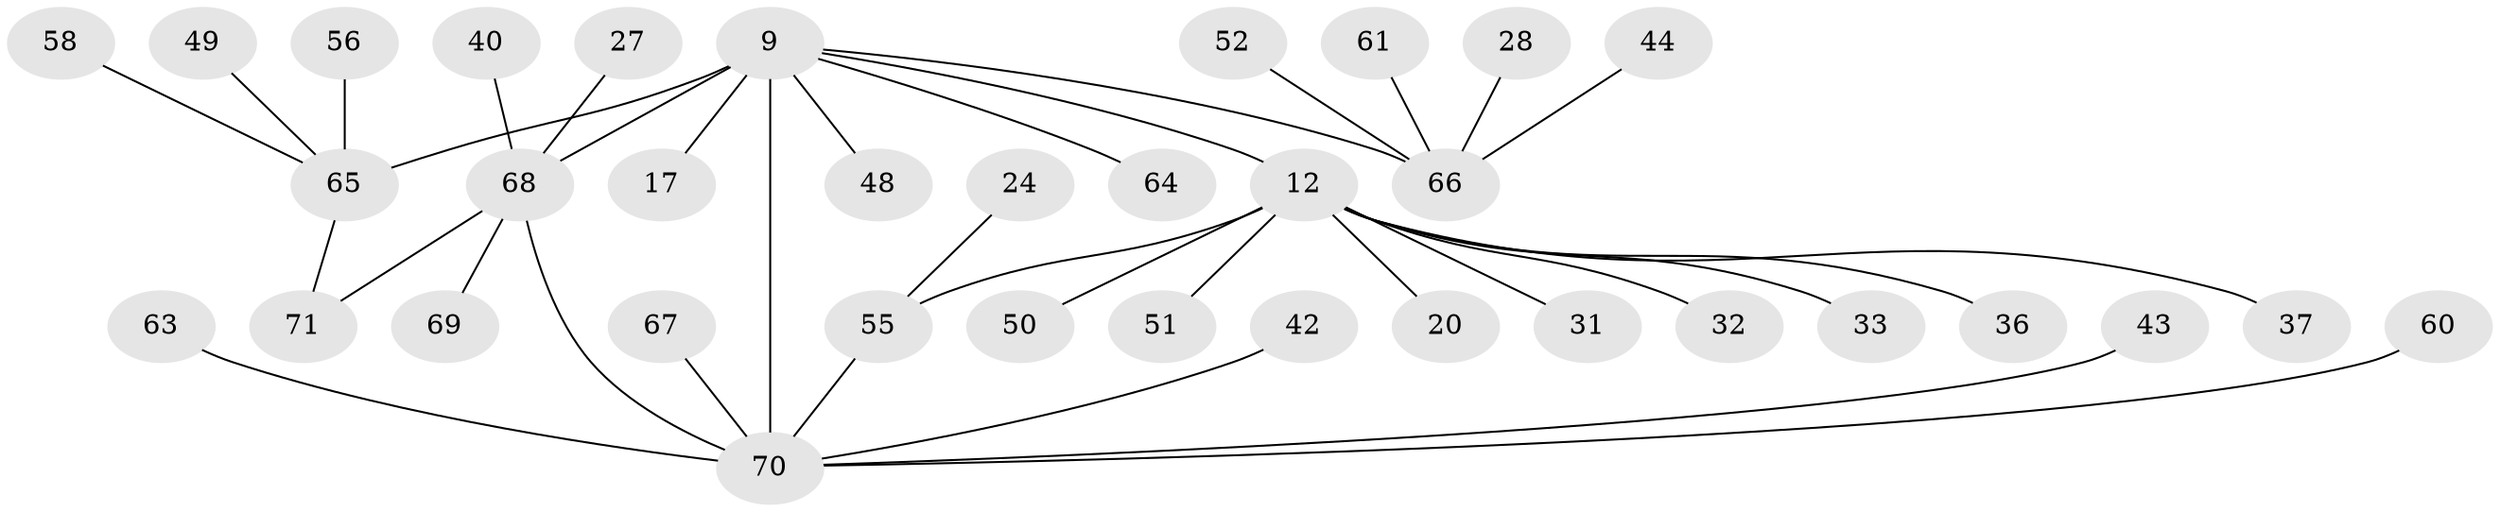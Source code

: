 // original degree distribution, {6: 0.04225352112676056, 4: 0.04225352112676056, 7: 0.014084507042253521, 5: 0.04225352112676056, 3: 0.056338028169014086, 10: 0.028169014084507043, 9: 0.014084507042253521, 8: 0.028169014084507043, 2: 0.1267605633802817, 1: 0.6056338028169014}
// Generated by graph-tools (version 1.1) at 2025/58/03/04/25 21:58:34]
// undirected, 35 vertices, 37 edges
graph export_dot {
graph [start="1"]
  node [color=gray90,style=filled];
  9 [super="+7+3"];
  12 [super="+11"];
  17;
  20;
  24;
  27;
  28;
  31;
  32;
  33;
  36;
  37;
  40;
  42;
  43;
  44;
  48;
  49;
  50 [super="+41"];
  51;
  52;
  55 [super="+10"];
  56;
  58;
  60;
  61 [super="+45"];
  63;
  64 [super="+47"];
  65 [super="+59+1"];
  66 [super="+8+22+23+26"];
  67 [super="+25"];
  68 [super="+34+46+54+57+62+4"];
  69 [super="+53"];
  70 [super="+35+38+15+39+6"];
  71;
  9 -- 17;
  9 -- 48;
  9 -- 65 [weight=3];
  9 -- 12 [weight=2];
  9 -- 68;
  9 -- 64;
  9 -- 70 [weight=4];
  9 -- 66 [weight=2];
  12 -- 20;
  12 -- 33;
  12 -- 51;
  12 -- 55 [weight=2];
  12 -- 32;
  12 -- 36;
  12 -- 37;
  12 -- 31;
  12 -- 50;
  24 -- 55;
  27 -- 68;
  28 -- 66;
  40 -- 68;
  42 -- 70;
  43 -- 70;
  44 -- 66;
  49 -- 65;
  52 -- 66;
  55 -- 70 [weight=3];
  56 -- 65;
  58 -- 65;
  60 -- 70;
  61 -- 66;
  63 -- 70;
  65 -- 71;
  67 -- 70;
  68 -- 69;
  68 -- 70 [weight=2];
  68 -- 71;
}
